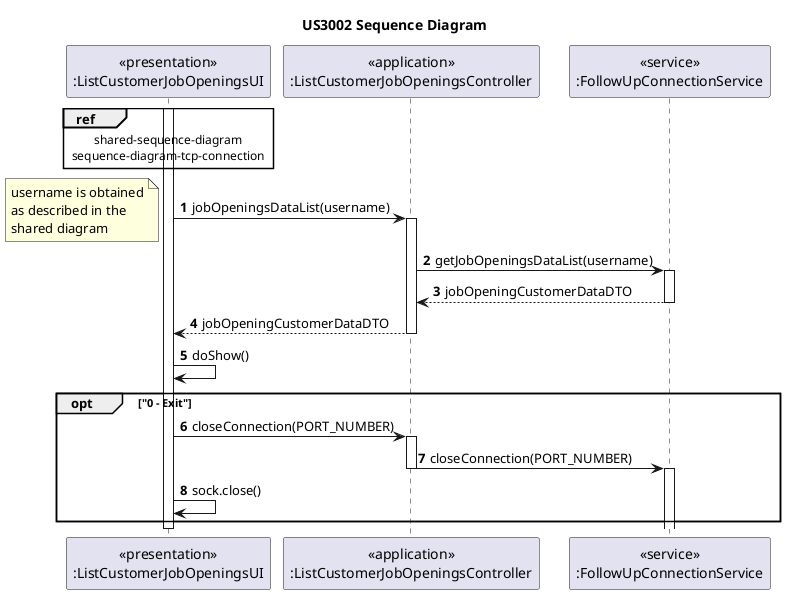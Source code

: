 @startuml

title US3002 Sequence Diagram

participant "<<presentation>>\n:ListCustomerJobOpeningsUI" as UI
participant "<<application>>\n:ListCustomerJobOpeningsController" as CTRL

participant "<<service>>\n:FollowUpConnectionService" as ConnSrv


autonumber

activate UI
ref over UI
shared-sequence-diagram
sequence-diagram-tcp-connection
end ref

UI -> CTRL : jobOpeningsDataList(username)
note bottom
username is obtained
as described in the
shared diagram
end note

activate CTRL

CTRL -> ConnSrv : getJobOpeningsDataList(username)
activate ConnSrv

ConnSrv --> CTRL : jobOpeningCustomerDataDTO
deactivate ConnSrv

CTRL --> UI : jobOpeningCustomerDataDTO
deactivate CTRL

UI -> UI : doShow()

opt "0 - Exit"

UI -> CTRL : closeConnection(PORT_NUMBER)
activate CTRL

CTRL -> ConnSrv : closeConnection(PORT_NUMBER)
deactivate CTRL
activate ConnSrv

UI -> UI : sock.close()
end opt

deactivate UI

@enduml